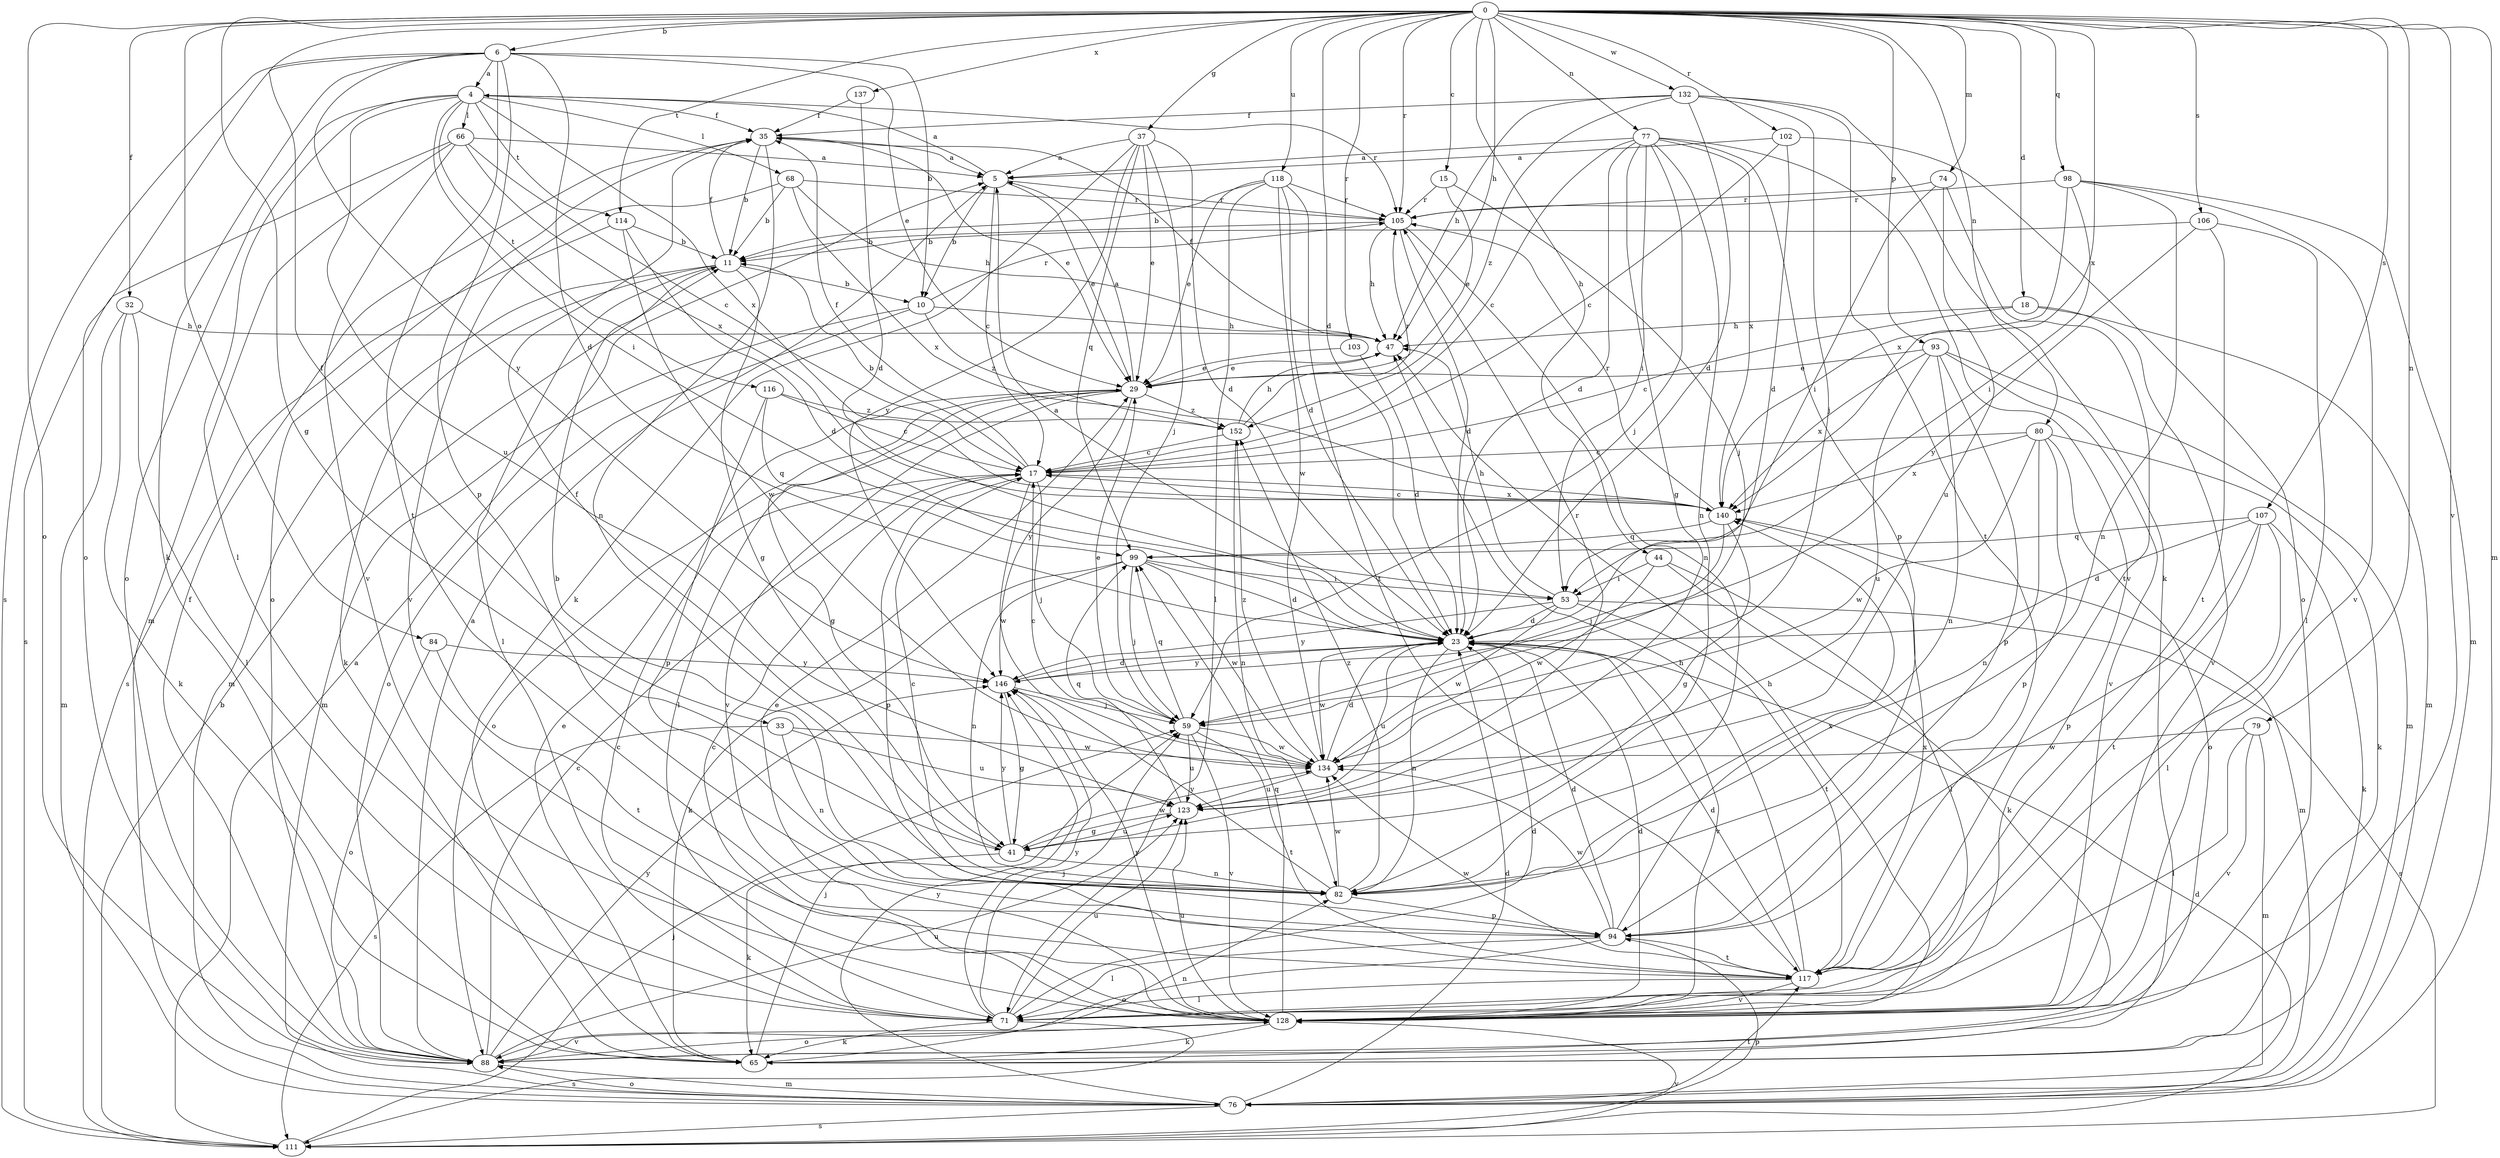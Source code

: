 strict digraph  {
0;
4;
5;
6;
10;
11;
15;
17;
18;
23;
29;
32;
33;
35;
37;
41;
44;
47;
53;
59;
65;
66;
68;
71;
74;
76;
77;
79;
80;
82;
84;
88;
93;
94;
98;
99;
102;
103;
105;
106;
107;
111;
114;
116;
117;
118;
123;
128;
132;
134;
137;
140;
146;
152;
0 -> 6  [label=b];
0 -> 15  [label=c];
0 -> 18  [label=d];
0 -> 23  [label=d];
0 -> 32  [label=f];
0 -> 33  [label=f];
0 -> 37  [label=g];
0 -> 41  [label=g];
0 -> 44  [label=h];
0 -> 47  [label=h];
0 -> 74  [label=m];
0 -> 76  [label=m];
0 -> 77  [label=n];
0 -> 79  [label=n];
0 -> 80  [label=n];
0 -> 84  [label=o];
0 -> 88  [label=o];
0 -> 93  [label=p];
0 -> 98  [label=q];
0 -> 102  [label=r];
0 -> 103  [label=r];
0 -> 105  [label=r];
0 -> 106  [label=s];
0 -> 107  [label=s];
0 -> 114  [label=t];
0 -> 118  [label=u];
0 -> 128  [label=v];
0 -> 132  [label=w];
0 -> 137  [label=x];
0 -> 140  [label=x];
4 -> 35  [label=f];
4 -> 53  [label=i];
4 -> 66  [label=l];
4 -> 68  [label=l];
4 -> 71  [label=l];
4 -> 88  [label=o];
4 -> 105  [label=r];
4 -> 114  [label=t];
4 -> 116  [label=t];
4 -> 123  [label=u];
4 -> 140  [label=x];
5 -> 4  [label=a];
5 -> 10  [label=b];
5 -> 17  [label=c];
5 -> 29  [label=e];
5 -> 105  [label=r];
6 -> 4  [label=a];
6 -> 10  [label=b];
6 -> 23  [label=d];
6 -> 29  [label=e];
6 -> 65  [label=k];
6 -> 88  [label=o];
6 -> 94  [label=p];
6 -> 111  [label=s];
6 -> 117  [label=t];
6 -> 146  [label=y];
10 -> 47  [label=h];
10 -> 76  [label=m];
10 -> 88  [label=o];
10 -> 105  [label=r];
10 -> 152  [label=z];
11 -> 10  [label=b];
11 -> 35  [label=f];
11 -> 41  [label=g];
11 -> 65  [label=k];
11 -> 71  [label=l];
11 -> 76  [label=m];
15 -> 29  [label=e];
15 -> 59  [label=j];
15 -> 105  [label=r];
17 -> 11  [label=b];
17 -> 35  [label=f];
17 -> 59  [label=j];
17 -> 94  [label=p];
17 -> 134  [label=w];
17 -> 140  [label=x];
18 -> 17  [label=c];
18 -> 47  [label=h];
18 -> 76  [label=m];
18 -> 128  [label=v];
23 -> 5  [label=a];
23 -> 82  [label=n];
23 -> 123  [label=u];
23 -> 128  [label=v];
23 -> 134  [label=w];
23 -> 146  [label=y];
29 -> 5  [label=a];
29 -> 41  [label=g];
29 -> 71  [label=l];
29 -> 88  [label=o];
29 -> 128  [label=v];
29 -> 146  [label=y];
29 -> 152  [label=z];
32 -> 47  [label=h];
32 -> 65  [label=k];
32 -> 71  [label=l];
32 -> 76  [label=m];
33 -> 82  [label=n];
33 -> 111  [label=s];
33 -> 123  [label=u];
33 -> 134  [label=w];
35 -> 5  [label=a];
35 -> 11  [label=b];
35 -> 29  [label=e];
35 -> 82  [label=n];
35 -> 88  [label=o];
37 -> 5  [label=a];
37 -> 23  [label=d];
37 -> 29  [label=e];
37 -> 59  [label=j];
37 -> 65  [label=k];
37 -> 99  [label=q];
37 -> 146  [label=y];
41 -> 35  [label=f];
41 -> 65  [label=k];
41 -> 82  [label=n];
41 -> 123  [label=u];
41 -> 134  [label=w];
41 -> 146  [label=y];
44 -> 53  [label=i];
44 -> 65  [label=k];
44 -> 71  [label=l];
44 -> 134  [label=w];
47 -> 29  [label=e];
47 -> 35  [label=f];
53 -> 23  [label=d];
53 -> 47  [label=h];
53 -> 111  [label=s];
53 -> 117  [label=t];
53 -> 134  [label=w];
53 -> 146  [label=y];
59 -> 29  [label=e];
59 -> 99  [label=q];
59 -> 117  [label=t];
59 -> 123  [label=u];
59 -> 128  [label=v];
59 -> 134  [label=w];
65 -> 29  [label=e];
65 -> 59  [label=j];
65 -> 82  [label=n];
66 -> 5  [label=a];
66 -> 17  [label=c];
66 -> 76  [label=m];
66 -> 111  [label=s];
66 -> 128  [label=v];
66 -> 140  [label=x];
68 -> 11  [label=b];
68 -> 47  [label=h];
68 -> 105  [label=r];
68 -> 128  [label=v];
68 -> 140  [label=x];
71 -> 17  [label=c];
71 -> 23  [label=d];
71 -> 59  [label=j];
71 -> 65  [label=k];
71 -> 111  [label=s];
71 -> 123  [label=u];
71 -> 146  [label=y];
74 -> 53  [label=i];
74 -> 105  [label=r];
74 -> 117  [label=t];
74 -> 123  [label=u];
76 -> 23  [label=d];
76 -> 88  [label=o];
76 -> 111  [label=s];
76 -> 117  [label=t];
76 -> 146  [label=y];
77 -> 5  [label=a];
77 -> 17  [label=c];
77 -> 23  [label=d];
77 -> 41  [label=g];
77 -> 53  [label=i];
77 -> 59  [label=j];
77 -> 82  [label=n];
77 -> 94  [label=p];
77 -> 128  [label=v];
77 -> 140  [label=x];
79 -> 71  [label=l];
79 -> 76  [label=m];
79 -> 128  [label=v];
79 -> 134  [label=w];
80 -> 17  [label=c];
80 -> 65  [label=k];
80 -> 82  [label=n];
80 -> 88  [label=o];
80 -> 94  [label=p];
80 -> 134  [label=w];
80 -> 140  [label=x];
82 -> 11  [label=b];
82 -> 17  [label=c];
82 -> 94  [label=p];
82 -> 134  [label=w];
82 -> 146  [label=y];
82 -> 152  [label=z];
84 -> 88  [label=o];
84 -> 117  [label=t];
84 -> 146  [label=y];
88 -> 5  [label=a];
88 -> 17  [label=c];
88 -> 35  [label=f];
88 -> 76  [label=m];
88 -> 123  [label=u];
88 -> 128  [label=v];
88 -> 146  [label=y];
93 -> 29  [label=e];
93 -> 76  [label=m];
93 -> 82  [label=n];
93 -> 94  [label=p];
93 -> 123  [label=u];
93 -> 128  [label=v];
93 -> 140  [label=x];
94 -> 23  [label=d];
94 -> 71  [label=l];
94 -> 88  [label=o];
94 -> 117  [label=t];
94 -> 134  [label=w];
94 -> 140  [label=x];
98 -> 53  [label=i];
98 -> 76  [label=m];
98 -> 82  [label=n];
98 -> 105  [label=r];
98 -> 128  [label=v];
98 -> 140  [label=x];
99 -> 23  [label=d];
99 -> 53  [label=i];
99 -> 59  [label=j];
99 -> 65  [label=k];
99 -> 82  [label=n];
99 -> 134  [label=w];
102 -> 5  [label=a];
102 -> 17  [label=c];
102 -> 23  [label=d];
102 -> 88  [label=o];
103 -> 23  [label=d];
103 -> 29  [label=e];
105 -> 11  [label=b];
105 -> 23  [label=d];
105 -> 47  [label=h];
105 -> 82  [label=n];
106 -> 11  [label=b];
106 -> 71  [label=l];
106 -> 117  [label=t];
106 -> 146  [label=y];
107 -> 23  [label=d];
107 -> 65  [label=k];
107 -> 71  [label=l];
107 -> 94  [label=p];
107 -> 99  [label=q];
107 -> 117  [label=t];
111 -> 5  [label=a];
111 -> 11  [label=b];
111 -> 23  [label=d];
111 -> 59  [label=j];
111 -> 94  [label=p];
111 -> 128  [label=v];
114 -> 11  [label=b];
114 -> 23  [label=d];
114 -> 111  [label=s];
114 -> 134  [label=w];
116 -> 17  [label=c];
116 -> 94  [label=p];
116 -> 99  [label=q];
116 -> 152  [label=z];
117 -> 23  [label=d];
117 -> 47  [label=h];
117 -> 71  [label=l];
117 -> 128  [label=v];
117 -> 134  [label=w];
117 -> 140  [label=x];
118 -> 11  [label=b];
118 -> 23  [label=d];
118 -> 29  [label=e];
118 -> 71  [label=l];
118 -> 105  [label=r];
118 -> 117  [label=t];
118 -> 134  [label=w];
123 -> 41  [label=g];
123 -> 99  [label=q];
123 -> 105  [label=r];
128 -> 17  [label=c];
128 -> 23  [label=d];
128 -> 29  [label=e];
128 -> 47  [label=h];
128 -> 65  [label=k];
128 -> 88  [label=o];
128 -> 99  [label=q];
128 -> 123  [label=u];
128 -> 146  [label=y];
132 -> 23  [label=d];
132 -> 35  [label=f];
132 -> 47  [label=h];
132 -> 59  [label=j];
132 -> 65  [label=k];
132 -> 117  [label=t];
132 -> 152  [label=z];
134 -> 17  [label=c];
134 -> 23  [label=d];
134 -> 123  [label=u];
134 -> 152  [label=z];
137 -> 23  [label=d];
137 -> 35  [label=f];
140 -> 17  [label=c];
140 -> 41  [label=g];
140 -> 59  [label=j];
140 -> 76  [label=m];
140 -> 99  [label=q];
140 -> 105  [label=r];
146 -> 23  [label=d];
146 -> 41  [label=g];
146 -> 59  [label=j];
152 -> 17  [label=c];
152 -> 47  [label=h];
152 -> 82  [label=n];
152 -> 105  [label=r];
}
